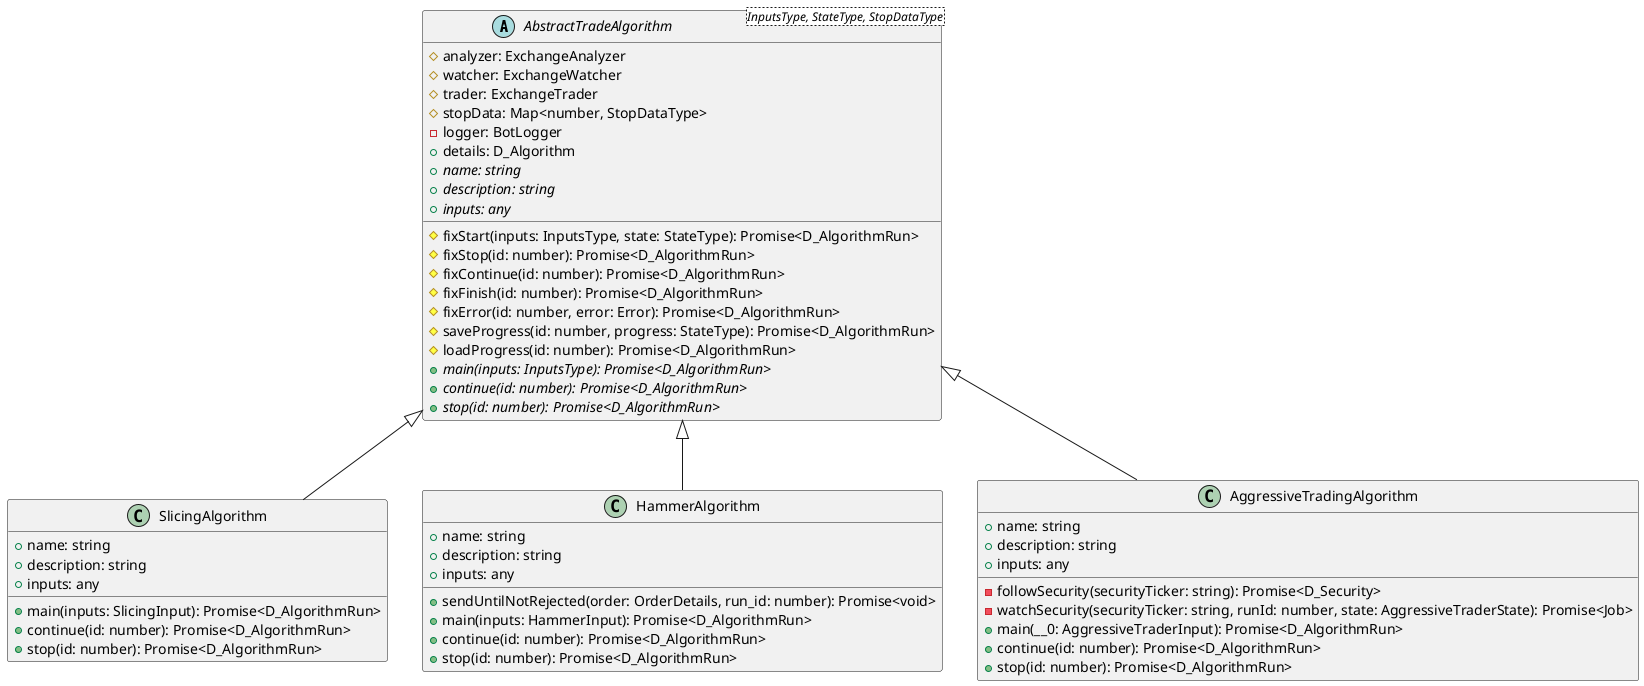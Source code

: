 @startuml
abstract class AbstractTradeAlgorithm<InputsType, StateType, StopDataType> {
    #analyzer: ExchangeAnalyzer
    #watcher: ExchangeWatcher
    #trader: ExchangeTrader
    #stopData: Map<number, StopDataType>
    -logger: BotLogger
    +details: D_Algorithm
    #fixStart(inputs: InputsType, state: StateType): Promise<D_AlgorithmRun>
    #fixStop(id: number): Promise<D_AlgorithmRun>
    #fixContinue(id: number): Promise<D_AlgorithmRun>
    #fixFinish(id: number): Promise<D_AlgorithmRun>
    #fixError(id: number, error: Error): Promise<D_AlgorithmRun>
    #saveProgress(id: number, progress: StateType): Promise<D_AlgorithmRun>
    #loadProgress(id: number): Promise<D_AlgorithmRun>
    +{abstract} name: string
    +{abstract} description: string
    +{abstract} inputs: any
    +{abstract} main(inputs: InputsType): Promise<D_AlgorithmRun>
    +{abstract} continue(id: number): Promise<D_AlgorithmRun>
    +{abstract} stop(id: number): Promise<D_AlgorithmRun>
}

class SlicingAlgorithm extends AbstractTradeAlgorithm {
    +name: string
    +description: string
    +inputs: any
    +main(inputs: SlicingInput): Promise<D_AlgorithmRun>
    +continue(id: number): Promise<D_AlgorithmRun>
    +stop(id: number): Promise<D_AlgorithmRun>
}

class HammerAlgorithm extends AbstractTradeAlgorithm {
    +name: string
    +description: string
    +inputs: any
    +sendUntilNotRejected(order: OrderDetails, run_id: number): Promise<void>
    +main(inputs: HammerInput): Promise<D_AlgorithmRun>
    +continue(id: number): Promise<D_AlgorithmRun>
    +stop(id: number): Promise<D_AlgorithmRun>
}

class AggressiveTradingAlgorithm extends AbstractTradeAlgorithm {
    +name: string
    +description: string
    +inputs: any
    -followSecurity(securityTicker: string): Promise<D_Security>
    -watchSecurity(securityTicker: string, runId: number, state: AggressiveTraderState): Promise<Job>
    +main(__0: AggressiveTraderInput): Promise<D_AlgorithmRun>
    +continue(id: number): Promise<D_AlgorithmRun>
    +stop(id: number): Promise<D_AlgorithmRun>
}
@enduml
